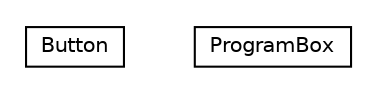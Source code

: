 #!/usr/local/bin/dot
#
# Class diagram 
# Generated by UMLGraph version 5.4 (http://www.umlgraph.org/)
#

digraph G {
	edge [fontname="Helvetica",fontsize=10,labelfontname="Helvetica",labelfontsize=10];
	node [fontname="Helvetica",fontsize=10,shape=plaintext];
	nodesep=0.25;
	ranksep=0.5;
	// hu.sch.kfc.client.ui.widget.Button
	c691 [label=<<table title="hu.sch.kfc.client.ui.widget.Button" border="0" cellborder="1" cellspacing="0" cellpadding="2" port="p" href="./Button.html">
		<tr><td><table border="0" cellspacing="0" cellpadding="1">
<tr><td align="center" balign="center"> Button </td></tr>
		</table></td></tr>
		</table>>, URL="./Button.html", fontname="Helvetica", fontcolor="black", fontsize=10.0];
	// hu.sch.kfc.client.ui.widget.ProgramBox
	c692 [label=<<table title="hu.sch.kfc.client.ui.widget.ProgramBox" border="0" cellborder="1" cellspacing="0" cellpadding="2" port="p" href="./ProgramBox.html">
		<tr><td><table border="0" cellspacing="0" cellpadding="1">
<tr><td align="center" balign="center"> ProgramBox </td></tr>
		</table></td></tr>
		</table>>, URL="./ProgramBox.html", fontname="Helvetica", fontcolor="black", fontsize=10.0];
}

